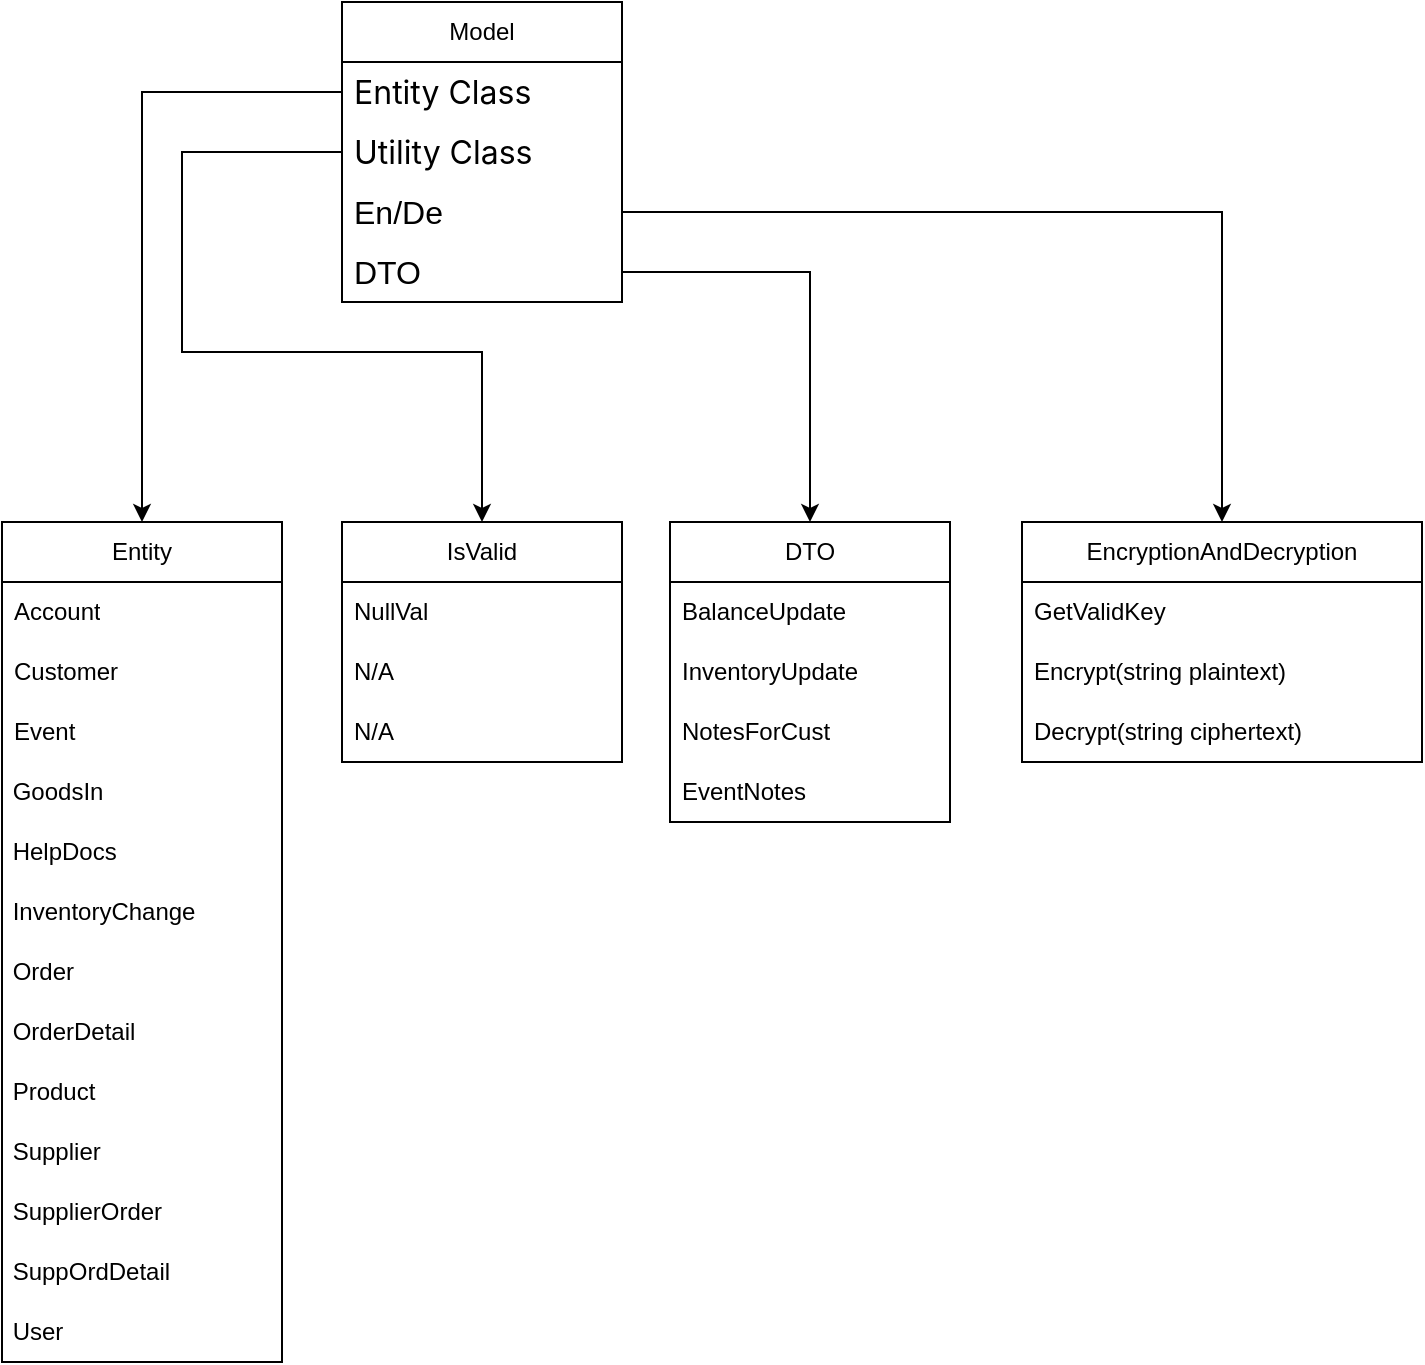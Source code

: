 <mxfile version="26.0.11" pages="7">
  <diagram name="Model" id="aBShzDATtO_0L21Axubo">
    <mxGraphModel dx="1300" dy="750" grid="1" gridSize="10" guides="1" tooltips="1" connect="1" arrows="1" fold="1" page="1" pageScale="1" pageWidth="827" pageHeight="1169" math="0" shadow="0">
      <root>
        <mxCell id="0" />
        <mxCell id="1" parent="0" />
        <mxCell id="swcTq0bBN5G8t8YWnUsq-1" value="Model" style="swimlane;fontStyle=0;childLayout=stackLayout;horizontal=1;startSize=30;horizontalStack=0;resizeParent=1;resizeParentMax=0;resizeLast=0;collapsible=1;marginBottom=0;whiteSpace=wrap;html=1;" parent="1" vertex="1">
          <mxGeometry x="180" width="140" height="150" as="geometry">
            <mxRectangle x="10" y="20" width="70" height="30" as="alternateBounds" />
          </mxGeometry>
        </mxCell>
        <mxCell id="swcTq0bBN5G8t8YWnUsq-2" value="&lt;span style=&quot;box-sizing: border-box; margin: 0px; border: 0px; padding: 0px; font-weight: var(--font-weight-bold); font-family: Inter, sans-serif; font-size: 16px; white-space-collapse: preserve; background-color: rgb(255, 255, 255);&quot;&gt;Entity Class&lt;/span&gt;" style="text;strokeColor=none;fillColor=none;align=left;verticalAlign=middle;spacingLeft=4;spacingRight=4;overflow=hidden;points=[[0,0.5],[1,0.5]];portConstraint=eastwest;rotatable=0;whiteSpace=wrap;html=1;" parent="swcTq0bBN5G8t8YWnUsq-1" vertex="1">
          <mxGeometry y="30" width="140" height="30" as="geometry" />
        </mxCell>
        <mxCell id="swcTq0bBN5G8t8YWnUsq-3" value="&lt;span style=&quot;box-sizing: border-box; margin: 0px; border: 0px; padding: 0px; font-weight: var(--font-weight-bold); font-family: Inter, sans-serif; font-size: 16px; white-space-collapse: preserve; background-color: rgb(255, 255, 255);&quot;&gt;Utility Class &lt;/span&gt;" style="text;strokeColor=none;fillColor=none;align=left;verticalAlign=middle;spacingLeft=4;spacingRight=4;overflow=hidden;points=[[0,0.5],[1,0.5]];portConstraint=eastwest;rotatable=0;whiteSpace=wrap;html=1;" parent="swcTq0bBN5G8t8YWnUsq-1" vertex="1">
          <mxGeometry y="60" width="140" height="30" as="geometry" />
        </mxCell>
        <mxCell id="SztFRgZTWqbE5-wy8DgT-5" value="&lt;font style=&quot;font-size: 16px;&quot;&gt;En/De&lt;/font&gt;" style="text;strokeColor=none;fillColor=none;align=left;verticalAlign=middle;spacingLeft=4;spacingRight=4;overflow=hidden;points=[[0,0.5],[1,0.5]];portConstraint=eastwest;rotatable=0;whiteSpace=wrap;html=1;" vertex="1" parent="swcTq0bBN5G8t8YWnUsq-1">
          <mxGeometry y="90" width="140" height="30" as="geometry" />
        </mxCell>
        <mxCell id="swcTq0bBN5G8t8YWnUsq-4" value="&lt;font style=&quot;font-size: 16px;&quot;&gt;DTO&lt;/font&gt;" style="text;strokeColor=none;fillColor=none;align=left;verticalAlign=middle;spacingLeft=4;spacingRight=4;overflow=hidden;points=[[0,0.5],[1,0.5]];portConstraint=eastwest;rotatable=0;whiteSpace=wrap;html=1;" parent="swcTq0bBN5G8t8YWnUsq-1" vertex="1">
          <mxGeometry y="120" width="140" height="30" as="geometry" />
        </mxCell>
        <mxCell id="swcTq0bBN5G8t8YWnUsq-5" value="Entity" style="swimlane;fontStyle=0;childLayout=stackLayout;horizontal=1;startSize=30;horizontalStack=0;resizeParent=1;resizeParentMax=0;resizeLast=0;collapsible=1;marginBottom=0;whiteSpace=wrap;html=1;" parent="1" vertex="1">
          <mxGeometry x="10" y="260" width="140" height="420" as="geometry" />
        </mxCell>
        <mxCell id="swcTq0bBN5G8t8YWnUsq-6" value="Account" style="text;strokeColor=none;fillColor=none;align=left;verticalAlign=middle;spacingLeft=4;spacingRight=4;overflow=hidden;points=[[0,0.5],[1,0.5]];portConstraint=eastwest;rotatable=0;whiteSpace=wrap;html=1;" parent="swcTq0bBN5G8t8YWnUsq-5" vertex="1">
          <mxGeometry y="30" width="140" height="30" as="geometry" />
        </mxCell>
        <mxCell id="swcTq0bBN5G8t8YWnUsq-7" value="Customer" style="text;strokeColor=none;fillColor=none;align=left;verticalAlign=middle;spacingLeft=4;spacingRight=4;overflow=hidden;points=[[0,0.5],[1,0.5]];portConstraint=eastwest;rotatable=0;whiteSpace=wrap;html=1;" parent="swcTq0bBN5G8t8YWnUsq-5" vertex="1">
          <mxGeometry y="60" width="140" height="30" as="geometry" />
        </mxCell>
        <mxCell id="swcTq0bBN5G8t8YWnUsq-8" value="Event" style="text;strokeColor=none;fillColor=none;align=left;verticalAlign=middle;spacingLeft=4;spacingRight=4;overflow=hidden;points=[[0,0.5],[1,0.5]];portConstraint=eastwest;rotatable=0;whiteSpace=wrap;html=1;" parent="swcTq0bBN5G8t8YWnUsq-5" vertex="1">
          <mxGeometry y="90" width="140" height="30" as="geometry" />
        </mxCell>
        <mxCell id="swcTq0bBN5G8t8YWnUsq-31" value="&amp;nbsp;GoodsIn" style="text;html=1;align=left;verticalAlign=middle;whiteSpace=wrap;rounded=0;" parent="swcTq0bBN5G8t8YWnUsq-5" vertex="1">
          <mxGeometry y="120" width="140" height="30" as="geometry" />
        </mxCell>
        <mxCell id="swcTq0bBN5G8t8YWnUsq-34" value="&amp;nbsp;HelpDocs" style="text;html=1;align=left;verticalAlign=middle;whiteSpace=wrap;rounded=0;" parent="swcTq0bBN5G8t8YWnUsq-5" vertex="1">
          <mxGeometry y="150" width="140" height="30" as="geometry" />
        </mxCell>
        <mxCell id="swcTq0bBN5G8t8YWnUsq-35" value="&amp;nbsp;InventoryChange" style="text;html=1;align=left;verticalAlign=middle;whiteSpace=wrap;rounded=0;" parent="swcTq0bBN5G8t8YWnUsq-5" vertex="1">
          <mxGeometry y="180" width="140" height="30" as="geometry" />
        </mxCell>
        <mxCell id="swcTq0bBN5G8t8YWnUsq-37" value="&amp;nbsp;Order" style="text;html=1;align=left;verticalAlign=middle;whiteSpace=wrap;rounded=0;" parent="swcTq0bBN5G8t8YWnUsq-5" vertex="1">
          <mxGeometry y="210" width="140" height="30" as="geometry" />
        </mxCell>
        <mxCell id="swcTq0bBN5G8t8YWnUsq-36" value="&amp;nbsp;OrderDetail" style="text;html=1;align=left;verticalAlign=middle;whiteSpace=wrap;rounded=0;" parent="swcTq0bBN5G8t8YWnUsq-5" vertex="1">
          <mxGeometry y="240" width="140" height="30" as="geometry" />
        </mxCell>
        <mxCell id="swcTq0bBN5G8t8YWnUsq-33" value="&amp;nbsp;Product" style="text;html=1;align=left;verticalAlign=middle;whiteSpace=wrap;rounded=0;" parent="swcTq0bBN5G8t8YWnUsq-5" vertex="1">
          <mxGeometry y="270" width="140" height="30" as="geometry" />
        </mxCell>
        <mxCell id="swcTq0bBN5G8t8YWnUsq-38" value="&amp;nbsp;Supplier" style="text;html=1;align=left;verticalAlign=middle;whiteSpace=wrap;rounded=0;" parent="swcTq0bBN5G8t8YWnUsq-5" vertex="1">
          <mxGeometry y="300" width="140" height="30" as="geometry" />
        </mxCell>
        <mxCell id="swcTq0bBN5G8t8YWnUsq-39" value="&amp;nbsp;SupplierOrder" style="text;html=1;align=left;verticalAlign=middle;whiteSpace=wrap;rounded=0;" parent="swcTq0bBN5G8t8YWnUsq-5" vertex="1">
          <mxGeometry y="330" width="140" height="30" as="geometry" />
        </mxCell>
        <mxCell id="swcTq0bBN5G8t8YWnUsq-41" value="&amp;nbsp;SuppOrdDetail" style="text;html=1;align=left;verticalAlign=middle;whiteSpace=wrap;rounded=0;" parent="swcTq0bBN5G8t8YWnUsq-5" vertex="1">
          <mxGeometry y="360" width="140" height="30" as="geometry" />
        </mxCell>
        <mxCell id="swcTq0bBN5G8t8YWnUsq-40" value="&amp;nbsp;User" style="text;html=1;align=left;verticalAlign=middle;whiteSpace=wrap;rounded=0;" parent="swcTq0bBN5G8t8YWnUsq-5" vertex="1">
          <mxGeometry y="390" width="140" height="30" as="geometry" />
        </mxCell>
        <mxCell id="swcTq0bBN5G8t8YWnUsq-9" value="IsValid" style="swimlane;fontStyle=0;childLayout=stackLayout;horizontal=1;startSize=30;horizontalStack=0;resizeParent=1;resizeParentMax=0;resizeLast=0;collapsible=1;marginBottom=0;whiteSpace=wrap;html=1;" parent="1" vertex="1">
          <mxGeometry x="180" y="260" width="140" height="120" as="geometry" />
        </mxCell>
        <mxCell id="swcTq0bBN5G8t8YWnUsq-10" value="NullVal" style="text;strokeColor=none;fillColor=none;align=left;verticalAlign=middle;spacingLeft=4;spacingRight=4;overflow=hidden;points=[[0,0.5],[1,0.5]];portConstraint=eastwest;rotatable=0;whiteSpace=wrap;html=1;" parent="swcTq0bBN5G8t8YWnUsq-9" vertex="1">
          <mxGeometry y="30" width="140" height="30" as="geometry" />
        </mxCell>
        <mxCell id="swcTq0bBN5G8t8YWnUsq-11" value="N/A" style="text;strokeColor=none;fillColor=none;align=left;verticalAlign=middle;spacingLeft=4;spacingRight=4;overflow=hidden;points=[[0,0.5],[1,0.5]];portConstraint=eastwest;rotatable=0;whiteSpace=wrap;html=1;" parent="swcTq0bBN5G8t8YWnUsq-9" vertex="1">
          <mxGeometry y="60" width="140" height="30" as="geometry" />
        </mxCell>
        <mxCell id="swcTq0bBN5G8t8YWnUsq-12" value="N/A" style="text;strokeColor=none;fillColor=none;align=left;verticalAlign=middle;spacingLeft=4;spacingRight=4;overflow=hidden;points=[[0,0.5],[1,0.5]];portConstraint=eastwest;rotatable=0;whiteSpace=wrap;html=1;" parent="swcTq0bBN5G8t8YWnUsq-9" vertex="1">
          <mxGeometry y="90" width="140" height="30" as="geometry" />
        </mxCell>
        <mxCell id="swcTq0bBN5G8t8YWnUsq-13" value="DTO" style="swimlane;fontStyle=0;childLayout=stackLayout;horizontal=1;startSize=30;horizontalStack=0;resizeParent=1;resizeParentMax=0;resizeLast=0;collapsible=1;marginBottom=0;whiteSpace=wrap;html=1;" parent="1" vertex="1">
          <mxGeometry x="344" y="260" width="140" height="150" as="geometry" />
        </mxCell>
        <mxCell id="swcTq0bBN5G8t8YWnUsq-14" value="BalanceUpdate" style="text;strokeColor=none;fillColor=none;align=left;verticalAlign=middle;spacingLeft=4;spacingRight=4;overflow=hidden;points=[[0,0.5],[1,0.5]];portConstraint=eastwest;rotatable=0;whiteSpace=wrap;html=1;" parent="swcTq0bBN5G8t8YWnUsq-13" vertex="1">
          <mxGeometry y="30" width="140" height="30" as="geometry" />
        </mxCell>
        <mxCell id="swcTq0bBN5G8t8YWnUsq-15" value="InventoryUpdate" style="text;strokeColor=none;fillColor=none;align=left;verticalAlign=middle;spacingLeft=4;spacingRight=4;overflow=hidden;points=[[0,0.5],[1,0.5]];portConstraint=eastwest;rotatable=0;whiteSpace=wrap;html=1;" parent="swcTq0bBN5G8t8YWnUsq-13" vertex="1">
          <mxGeometry y="60" width="140" height="30" as="geometry" />
        </mxCell>
        <mxCell id="swcTq0bBN5G8t8YWnUsq-42" value="NotesForCust" style="text;strokeColor=none;fillColor=none;align=left;verticalAlign=middle;spacingLeft=4;spacingRight=4;overflow=hidden;points=[[0,0.5],[1,0.5]];portConstraint=eastwest;rotatable=0;whiteSpace=wrap;html=1;" parent="swcTq0bBN5G8t8YWnUsq-13" vertex="1">
          <mxGeometry y="90" width="140" height="30" as="geometry" />
        </mxCell>
        <mxCell id="swcTq0bBN5G8t8YWnUsq-16" value="EventNotes" style="text;strokeColor=none;fillColor=none;align=left;verticalAlign=middle;spacingLeft=4;spacingRight=4;overflow=hidden;points=[[0,0.5],[1,0.5]];portConstraint=eastwest;rotatable=0;whiteSpace=wrap;html=1;" parent="swcTq0bBN5G8t8YWnUsq-13" vertex="1">
          <mxGeometry y="120" width="140" height="30" as="geometry" />
        </mxCell>
        <mxCell id="swcTq0bBN5G8t8YWnUsq-17" style="edgeStyle=orthogonalEdgeStyle;rounded=0;orthogonalLoop=1;jettySize=auto;html=1;exitX=0;exitY=0.5;exitDx=0;exitDy=0;" parent="1" source="swcTq0bBN5G8t8YWnUsq-2" target="swcTq0bBN5G8t8YWnUsq-5" edge="1">
          <mxGeometry relative="1" as="geometry" />
        </mxCell>
        <mxCell id="swcTq0bBN5G8t8YWnUsq-18" style="edgeStyle=orthogonalEdgeStyle;rounded=0;orthogonalLoop=1;jettySize=auto;html=1;exitX=0;exitY=0.5;exitDx=0;exitDy=0;entryX=0.5;entryY=0;entryDx=0;entryDy=0;" parent="1" source="swcTq0bBN5G8t8YWnUsq-3" target="swcTq0bBN5G8t8YWnUsq-9" edge="1">
          <mxGeometry relative="1" as="geometry">
            <Array as="points">
              <mxPoint x="100" y="75" />
              <mxPoint x="100" y="175" />
              <mxPoint x="250" y="175" />
            </Array>
          </mxGeometry>
        </mxCell>
        <mxCell id="swcTq0bBN5G8t8YWnUsq-19" style="edgeStyle=orthogonalEdgeStyle;rounded=0;orthogonalLoop=1;jettySize=auto;html=1;exitX=1;exitY=0.5;exitDx=0;exitDy=0;" parent="1" source="swcTq0bBN5G8t8YWnUsq-4" target="swcTq0bBN5G8t8YWnUsq-13" edge="1">
          <mxGeometry relative="1" as="geometry" />
        </mxCell>
        <mxCell id="SztFRgZTWqbE5-wy8DgT-1" value="EncryptionAndDecryption" style="swimlane;fontStyle=0;childLayout=stackLayout;horizontal=1;startSize=30;horizontalStack=0;resizeParent=1;resizeParentMax=0;resizeLast=0;collapsible=1;marginBottom=0;whiteSpace=wrap;html=1;" vertex="1" parent="1">
          <mxGeometry x="520" y="260" width="200" height="120" as="geometry" />
        </mxCell>
        <mxCell id="SztFRgZTWqbE5-wy8DgT-2" value="GetValidKey" style="text;strokeColor=none;fillColor=none;align=left;verticalAlign=middle;spacingLeft=4;spacingRight=4;overflow=hidden;points=[[0,0.5],[1,0.5]];portConstraint=eastwest;rotatable=0;whiteSpace=wrap;html=1;" vertex="1" parent="SztFRgZTWqbE5-wy8DgT-1">
          <mxGeometry y="30" width="200" height="30" as="geometry" />
        </mxCell>
        <mxCell id="SztFRgZTWqbE5-wy8DgT-3" value="Encrypt(string plaintext)" style="text;strokeColor=none;fillColor=none;align=left;verticalAlign=middle;spacingLeft=4;spacingRight=4;overflow=hidden;points=[[0,0.5],[1,0.5]];portConstraint=eastwest;rotatable=0;whiteSpace=wrap;html=1;" vertex="1" parent="SztFRgZTWqbE5-wy8DgT-1">
          <mxGeometry y="60" width="200" height="30" as="geometry" />
        </mxCell>
        <mxCell id="SztFRgZTWqbE5-wy8DgT-4" value="Decrypt(string&amp;nbsp;ciphertext)" style="text;strokeColor=none;fillColor=none;align=left;verticalAlign=middle;spacingLeft=4;spacingRight=4;overflow=hidden;points=[[0,0.5],[1,0.5]];portConstraint=eastwest;rotatable=0;whiteSpace=wrap;html=1;" vertex="1" parent="SztFRgZTWqbE5-wy8DgT-1">
          <mxGeometry y="90" width="200" height="30" as="geometry" />
        </mxCell>
        <mxCell id="SztFRgZTWqbE5-wy8DgT-6" style="edgeStyle=orthogonalEdgeStyle;rounded=0;orthogonalLoop=1;jettySize=auto;html=1;exitX=1;exitY=0.5;exitDx=0;exitDy=0;entryX=0.5;entryY=0;entryDx=0;entryDy=0;" edge="1" parent="1" source="SztFRgZTWqbE5-wy8DgT-5" target="SztFRgZTWqbE5-wy8DgT-1">
          <mxGeometry relative="1" as="geometry" />
        </mxCell>
      </root>
    </mxGraphModel>
  </diagram>
  <diagram id="aiFfPCo2Gb_57GteQoNb" name="DataAccess">
    <mxGraphModel dx="847" dy="635" grid="1" gridSize="10" guides="1" tooltips="1" connect="1" arrows="1" fold="1" page="1" pageScale="1" pageWidth="827" pageHeight="1169" math="0" shadow="0">
      <root>
        <mxCell id="0" />
        <mxCell id="1" parent="0" />
        <mxCell id="xdM2lULHczBko2gasiNH-1" value="&lt;span style=&quot;text-align: left;&quot;&gt;Repository&lt;/span&gt;" style="swimlane;fontStyle=0;childLayout=stackLayout;horizontal=1;startSize=30;horizontalStack=0;resizeParent=1;resizeParentMax=0;resizeLast=0;collapsible=1;marginBottom=0;whiteSpace=wrap;html=1;" vertex="1" parent="1">
          <mxGeometry y="240" width="170" height="450" as="geometry" />
        </mxCell>
        <mxCell id="xdM2lULHczBko2gasiNH-37" value="&amp;nbsp;Base" style="text;html=1;align=left;verticalAlign=middle;whiteSpace=wrap;rounded=0;" vertex="1" parent="xdM2lULHczBko2gasiNH-1">
          <mxGeometry y="30" width="170" height="30" as="geometry" />
        </mxCell>
        <mxCell id="xdM2lULHczBko2gasiNH-2" value="Account" style="text;strokeColor=none;fillColor=none;align=left;verticalAlign=middle;spacingLeft=4;spacingRight=4;overflow=hidden;points=[[0,0.5],[1,0.5]];portConstraint=eastwest;rotatable=0;whiteSpace=wrap;html=1;" vertex="1" parent="xdM2lULHczBko2gasiNH-1">
          <mxGeometry y="60" width="170" height="30" as="geometry" />
        </mxCell>
        <mxCell id="xdM2lULHczBko2gasiNH-3" value="Customer" style="text;strokeColor=none;fillColor=none;align=left;verticalAlign=middle;spacingLeft=4;spacingRight=4;overflow=hidden;points=[[0,0.5],[1,0.5]];portConstraint=eastwest;rotatable=0;whiteSpace=wrap;html=1;" vertex="1" parent="xdM2lULHczBko2gasiNH-1">
          <mxGeometry y="90" width="170" height="30" as="geometry" />
        </mxCell>
        <mxCell id="xdM2lULHczBko2gasiNH-4" value="Event" style="text;strokeColor=none;fillColor=none;align=left;verticalAlign=middle;spacingLeft=4;spacingRight=4;overflow=hidden;points=[[0,0.5],[1,0.5]];portConstraint=eastwest;rotatable=0;whiteSpace=wrap;html=1;" vertex="1" parent="xdM2lULHczBko2gasiNH-1">
          <mxGeometry y="120" width="170" height="30" as="geometry" />
        </mxCell>
        <mxCell id="xdM2lULHczBko2gasiNH-5" value="&amp;nbsp;GoodsIn" style="text;html=1;align=left;verticalAlign=middle;whiteSpace=wrap;rounded=0;" vertex="1" parent="xdM2lULHczBko2gasiNH-1">
          <mxGeometry y="150" width="170" height="30" as="geometry" />
        </mxCell>
        <mxCell id="xdM2lULHczBko2gasiNH-6" value="&amp;nbsp;HelpDocs" style="text;html=1;align=left;verticalAlign=middle;whiteSpace=wrap;rounded=0;" vertex="1" parent="xdM2lULHczBko2gasiNH-1">
          <mxGeometry y="180" width="170" height="30" as="geometry" />
        </mxCell>
        <mxCell id="xdM2lULHczBko2gasiNH-7" value="&amp;nbsp;InventoryChange" style="text;html=1;align=left;verticalAlign=middle;whiteSpace=wrap;rounded=0;" vertex="1" parent="xdM2lULHczBko2gasiNH-1">
          <mxGeometry y="210" width="170" height="30" as="geometry" />
        </mxCell>
        <mxCell id="xdM2lULHczBko2gasiNH-8" value="&amp;nbsp;Order" style="text;html=1;align=left;verticalAlign=middle;whiteSpace=wrap;rounded=0;" vertex="1" parent="xdM2lULHczBko2gasiNH-1">
          <mxGeometry y="240" width="170" height="30" as="geometry" />
        </mxCell>
        <mxCell id="xdM2lULHczBko2gasiNH-9" value="&amp;nbsp;OrderDetail" style="text;html=1;align=left;verticalAlign=middle;whiteSpace=wrap;rounded=0;" vertex="1" parent="xdM2lULHczBko2gasiNH-1">
          <mxGeometry y="270" width="170" height="30" as="geometry" />
        </mxCell>
        <mxCell id="xdM2lULHczBko2gasiNH-10" value="&amp;nbsp;Product" style="text;html=1;align=left;verticalAlign=middle;whiteSpace=wrap;rounded=0;" vertex="1" parent="xdM2lULHczBko2gasiNH-1">
          <mxGeometry y="300" width="170" height="30" as="geometry" />
        </mxCell>
        <mxCell id="xdM2lULHczBko2gasiNH-11" value="&amp;nbsp;Supplier" style="text;html=1;align=left;verticalAlign=middle;whiteSpace=wrap;rounded=0;" vertex="1" parent="xdM2lULHczBko2gasiNH-1">
          <mxGeometry y="330" width="170" height="30" as="geometry" />
        </mxCell>
        <mxCell id="xdM2lULHczBko2gasiNH-14" value="&amp;nbsp;User" style="text;html=1;align=left;verticalAlign=middle;whiteSpace=wrap;rounded=0;" vertex="1" parent="xdM2lULHczBko2gasiNH-1">
          <mxGeometry y="360" width="170" height="30" as="geometry" />
        </mxCell>
        <mxCell id="xdM2lULHczBko2gasiNH-51" value=" ValidationRepository" style="text;whiteSpace=wrap;" vertex="1" parent="xdM2lULHczBko2gasiNH-1">
          <mxGeometry y="390" width="170" height="30" as="geometry" />
        </mxCell>
        <mxCell id="xdM2lULHczBko2gasiNH-52" value="NumberGenerationRepository" style="text;whiteSpace=wrap;" vertex="1" parent="xdM2lULHczBko2gasiNH-1">
          <mxGeometry y="420" width="170" height="30" as="geometry" />
        </mxCell>
        <mxCell id="xdM2lULHczBko2gasiNH-15" value="DataAccess" style="swimlane;fontStyle=0;childLayout=stackLayout;horizontal=1;startSize=30;horizontalStack=0;resizeParent=1;resizeParentMax=0;resizeLast=0;collapsible=1;marginBottom=0;whiteSpace=wrap;html=1;" vertex="1" parent="1">
          <mxGeometry x="365" y="10" width="140" height="120" as="geometry" />
        </mxCell>
        <mxCell id="xdM2lULHczBko2gasiNH-16" value="Repository" style="text;strokeColor=none;fillColor=none;align=left;verticalAlign=middle;spacingLeft=4;spacingRight=4;overflow=hidden;points=[[0,0.5],[1,0.5]];portConstraint=eastwest;rotatable=0;whiteSpace=wrap;html=1;" vertex="1" parent="xdM2lULHczBko2gasiNH-15">
          <mxGeometry y="30" width="140" height="30" as="geometry" />
        </mxCell>
        <mxCell id="xdM2lULHczBko2gasiNH-17" value="Interface" style="text;strokeColor=none;fillColor=none;align=left;verticalAlign=middle;spacingLeft=4;spacingRight=4;overflow=hidden;points=[[0,0.5],[1,0.5]];portConstraint=eastwest;rotatable=0;whiteSpace=wrap;html=1;" vertex="1" parent="xdM2lULHczBko2gasiNH-15">
          <mxGeometry y="60" width="140" height="30" as="geometry" />
        </mxCell>
        <mxCell id="xdM2lULHczBko2gasiNH-18" value="DatabaseConnection" style="text;strokeColor=none;fillColor=none;align=left;verticalAlign=middle;spacingLeft=4;spacingRight=4;overflow=hidden;points=[[0,0.5],[1,0.5]];portConstraint=eastwest;rotatable=0;whiteSpace=wrap;html=1;" vertex="1" parent="xdM2lULHczBko2gasiNH-15">
          <mxGeometry y="90" width="140" height="30" as="geometry" />
        </mxCell>
        <mxCell id="xdM2lULHczBko2gasiNH-33" value="DbConnection" style="swimlane;fontStyle=0;childLayout=stackLayout;horizontal=1;startSize=30;horizontalStack=0;resizeParent=1;resizeParentMax=0;resizeLast=0;collapsible=1;marginBottom=0;whiteSpace=wrap;html=1;" vertex="1" parent="1">
          <mxGeometry x="680" y="240" width="140" height="120" as="geometry" />
        </mxCell>
        <mxCell id="xdM2lULHczBko2gasiNH-34" value="Item 1" style="text;strokeColor=none;fillColor=none;align=left;verticalAlign=middle;spacingLeft=4;spacingRight=4;overflow=hidden;points=[[0,0.5],[1,0.5]];portConstraint=eastwest;rotatable=0;whiteSpace=wrap;html=1;" vertex="1" parent="xdM2lULHczBko2gasiNH-33">
          <mxGeometry y="30" width="140" height="30" as="geometry" />
        </mxCell>
        <mxCell id="xdM2lULHczBko2gasiNH-35" value="Item 2" style="text;strokeColor=none;fillColor=none;align=left;verticalAlign=middle;spacingLeft=4;spacingRight=4;overflow=hidden;points=[[0,0.5],[1,0.5]];portConstraint=eastwest;rotatable=0;whiteSpace=wrap;html=1;" vertex="1" parent="xdM2lULHczBko2gasiNH-33">
          <mxGeometry y="60" width="140" height="30" as="geometry" />
        </mxCell>
        <mxCell id="xdM2lULHczBko2gasiNH-36" value="Item 3" style="text;strokeColor=none;fillColor=none;align=left;verticalAlign=middle;spacingLeft=4;spacingRight=4;overflow=hidden;points=[[0,0.5],[1,0.5]];portConstraint=eastwest;rotatable=0;whiteSpace=wrap;html=1;" vertex="1" parent="xdM2lULHczBko2gasiNH-33">
          <mxGeometry y="90" width="140" height="30" as="geometry" />
        </mxCell>
        <mxCell id="xdM2lULHczBko2gasiNH-38" value="&lt;span style=&quot;text-align: left;&quot;&gt;Interface&lt;/span&gt;" style="swimlane;fontStyle=0;childLayout=stackLayout;horizontal=1;startSize=30;horizontalStack=0;resizeParent=1;resizeParentMax=0;resizeLast=0;collapsible=1;marginBottom=0;whiteSpace=wrap;html=1;" vertex="1" parent="1">
          <mxGeometry x="490" y="240" width="170" height="420" as="geometry" />
        </mxCell>
        <mxCell id="xdM2lULHczBko2gasiNH-40" value="Account" style="text;strokeColor=none;fillColor=none;align=left;verticalAlign=middle;spacingLeft=4;spacingRight=4;overflow=hidden;points=[[0,0.5],[1,0.5]];portConstraint=eastwest;rotatable=0;whiteSpace=wrap;html=1;" vertex="1" parent="xdM2lULHczBko2gasiNH-38">
          <mxGeometry y="30" width="170" height="30" as="geometry" />
        </mxCell>
        <mxCell id="xdM2lULHczBko2gasiNH-41" value="Customer" style="text;strokeColor=none;fillColor=none;align=left;verticalAlign=middle;spacingLeft=4;spacingRight=4;overflow=hidden;points=[[0,0.5],[1,0.5]];portConstraint=eastwest;rotatable=0;whiteSpace=wrap;html=1;" vertex="1" parent="xdM2lULHczBko2gasiNH-38">
          <mxGeometry y="60" width="170" height="30" as="geometry" />
        </mxCell>
        <mxCell id="xdM2lULHczBko2gasiNH-42" value="Event" style="text;strokeColor=none;fillColor=none;align=left;verticalAlign=middle;spacingLeft=4;spacingRight=4;overflow=hidden;points=[[0,0.5],[1,0.5]];portConstraint=eastwest;rotatable=0;whiteSpace=wrap;html=1;" vertex="1" parent="xdM2lULHczBko2gasiNH-38">
          <mxGeometry y="90" width="170" height="30" as="geometry" />
        </mxCell>
        <mxCell id="xdM2lULHczBko2gasiNH-43" value="&amp;nbsp;GoodsIn" style="text;html=1;align=left;verticalAlign=middle;whiteSpace=wrap;rounded=0;" vertex="1" parent="xdM2lULHczBko2gasiNH-38">
          <mxGeometry y="120" width="170" height="30" as="geometry" />
        </mxCell>
        <mxCell id="xdM2lULHczBko2gasiNH-44" value="&amp;nbsp;HelpDocs" style="text;html=1;align=left;verticalAlign=middle;whiteSpace=wrap;rounded=0;" vertex="1" parent="xdM2lULHczBko2gasiNH-38">
          <mxGeometry y="150" width="170" height="30" as="geometry" />
        </mxCell>
        <mxCell id="xdM2lULHczBko2gasiNH-45" value="&amp;nbsp;InventoryChange" style="text;html=1;align=left;verticalAlign=middle;whiteSpace=wrap;rounded=0;" vertex="1" parent="xdM2lULHczBko2gasiNH-38">
          <mxGeometry y="180" width="170" height="30" as="geometry" />
        </mxCell>
        <mxCell id="xdM2lULHczBko2gasiNH-46" value="&amp;nbsp;Order" style="text;html=1;align=left;verticalAlign=middle;whiteSpace=wrap;rounded=0;" vertex="1" parent="xdM2lULHczBko2gasiNH-38">
          <mxGeometry y="210" width="170" height="30" as="geometry" />
        </mxCell>
        <mxCell id="xdM2lULHczBko2gasiNH-47" value="&amp;nbsp;OrderDetail" style="text;html=1;align=left;verticalAlign=middle;whiteSpace=wrap;rounded=0;" vertex="1" parent="xdM2lULHczBko2gasiNH-38">
          <mxGeometry y="240" width="170" height="30" as="geometry" />
        </mxCell>
        <mxCell id="xdM2lULHczBko2gasiNH-48" value="&amp;nbsp;Product" style="text;html=1;align=left;verticalAlign=middle;whiteSpace=wrap;rounded=0;" vertex="1" parent="xdM2lULHczBko2gasiNH-38">
          <mxGeometry y="270" width="170" height="30" as="geometry" />
        </mxCell>
        <mxCell id="xdM2lULHczBko2gasiNH-49" value="&amp;nbsp;Supplier" style="text;html=1;align=left;verticalAlign=middle;whiteSpace=wrap;rounded=0;" vertex="1" parent="xdM2lULHczBko2gasiNH-38">
          <mxGeometry y="300" width="170" height="30" as="geometry" />
        </mxCell>
        <mxCell id="xdM2lULHczBko2gasiNH-50" value="&amp;nbsp;User" style="text;html=1;align=left;verticalAlign=middle;whiteSpace=wrap;rounded=0;" vertex="1" parent="xdM2lULHczBko2gasiNH-38">
          <mxGeometry y="330" width="170" height="30" as="geometry" />
        </mxCell>
        <mxCell id="xdM2lULHczBko2gasiNH-53" value=" ValidationRepository" style="text;whiteSpace=wrap;" vertex="1" parent="xdM2lULHczBko2gasiNH-38">
          <mxGeometry y="360" width="170" height="30" as="geometry" />
        </mxCell>
        <mxCell id="xdM2lULHczBko2gasiNH-54" value="NumberGenerationRepository" style="text;whiteSpace=wrap;" vertex="1" parent="xdM2lULHczBko2gasiNH-38">
          <mxGeometry y="390" width="170" height="30" as="geometry" />
        </mxCell>
        <mxCell id="xdM2lULHczBko2gasiNH-57" style="edgeStyle=orthogonalEdgeStyle;rounded=0;orthogonalLoop=1;jettySize=auto;html=1;exitX=1;exitY=0.5;exitDx=0;exitDy=0;" edge="1" parent="1" source="xdM2lULHczBko2gasiNH-18" target="xdM2lULHczBko2gasiNH-33">
          <mxGeometry relative="1" as="geometry" />
        </mxCell>
        <mxCell id="Jyy4qIo0elXnEZxZfUjG-2" style="edgeStyle=orthogonalEdgeStyle;rounded=0;orthogonalLoop=1;jettySize=auto;html=1;exitX=0;exitY=0.5;exitDx=0;exitDy=0;" edge="1" parent="1" source="xdM2lULHczBko2gasiNH-16" target="xdM2lULHczBko2gasiNH-1">
          <mxGeometry relative="1" as="geometry" />
        </mxCell>
        <mxCell id="Jyy4qIo0elXnEZxZfUjG-4" style="edgeStyle=orthogonalEdgeStyle;rounded=0;orthogonalLoop=1;jettySize=auto;html=1;exitX=0;exitY=0.5;exitDx=0;exitDy=0;entryX=0.5;entryY=0;entryDx=0;entryDy=0;" edge="1" parent="1" source="xdM2lULHczBko2gasiNH-17" target="xdM2lULHczBko2gasiNH-38">
          <mxGeometry relative="1" as="geometry" />
        </mxCell>
        <mxCell id="Jyy4qIo0elXnEZxZfUjG-5" value="Account" style="swimlane;whiteSpace=wrap;html=1;" vertex="1" collapsed="1" parent="1">
          <mxGeometry x="200" y="200" width="140" height="30" as="geometry">
            <mxRectangle x="200" y="200" width="220" height="170" as="alternateBounds" />
          </mxGeometry>
        </mxCell>
        <mxCell id="Jyy4qIo0elXnEZxZfUjG-7" value="GetAllAccountsAsync&lt;div&gt;GetAccountByIDAsync&lt;/div&gt;&lt;div&gt;AddAccountAsync&lt;/div&gt;&lt;div&gt;UpdateAccountAsync&lt;/div&gt;&lt;div&gt;DeleteAccountAsync&lt;/div&gt;&lt;div&gt;GetBalanceAsync&lt;/div&gt;&lt;div&gt;UpdateAccountBalanceAsync&lt;/div&gt;&lt;div&gt;UpdateAccountPasswordAsync&lt;/div&gt;&lt;div&gt;GenerateNewAccountNumberAsync&lt;/div&gt;" style="text;html=1;align=left;verticalAlign=middle;resizable=0;points=[];autosize=1;strokeColor=none;fillColor=none;gradientColor=none;" vertex="1" parent="Jyy4qIo0elXnEZxZfUjG-5">
          <mxGeometry y="30" width="220" height="140" as="geometry" />
        </mxCell>
        <mxCell id="Jyy4qIo0elXnEZxZfUjG-6" value="Vertical Container" style="swimlane;whiteSpace=wrap;html=1;" vertex="1" collapsed="1" parent="1">
          <mxGeometry x="200" y="270" width="140" height="30" as="geometry">
            <mxRectangle x="200" y="270" width="200" height="200" as="alternateBounds" />
          </mxGeometry>
        </mxCell>
      </root>
    </mxGraphModel>
  </diagram>
  <diagram id="AdFecW99sJpmrAhvZyQT" name="Business">
    <mxGraphModel dx="847" dy="635" grid="1" gridSize="10" guides="1" tooltips="1" connect="1" arrows="1" fold="1" page="1" pageScale="1" pageWidth="827" pageHeight="1169" math="0" shadow="0">
      <root>
        <mxCell id="0" />
        <mxCell id="1" parent="0" />
      </root>
    </mxGraphModel>
  </diagram>
  <diagram id="cYCsrKmTD59QSH4vOtyU" name="API">
    <mxGraphModel dx="847" dy="635" grid="1" gridSize="10" guides="1" tooltips="1" connect="1" arrows="1" fold="1" page="1" pageScale="1" pageWidth="827" pageHeight="1169" math="0" shadow="0">
      <root>
        <mxCell id="0" />
        <mxCell id="1" parent="0" />
      </root>
    </mxGraphModel>
  </diagram>
  <diagram id="mHoOniM6hDjLDA4S9wct" name="UI">
    <mxGraphModel dx="847" dy="635" grid="1" gridSize="10" guides="1" tooltips="1" connect="1" arrows="1" fold="1" page="1" pageScale="1" pageWidth="827" pageHeight="1169" math="0" shadow="0">
      <root>
        <mxCell id="0" />
        <mxCell id="1" parent="0" />
      </root>
    </mxGraphModel>
  </diagram>
  <diagram id="Wtwtt8iEMNdJAcjQvf4h" name="ShareFile">
    <mxGraphModel dx="996" dy="747" grid="1" gridSize="10" guides="1" tooltips="1" connect="1" arrows="1" fold="1" page="1" pageScale="1" pageWidth="827" pageHeight="1169" math="0" shadow="0">
      <root>
        <mxCell id="0" />
        <mxCell id="1" parent="0" />
        <mxCell id="V2i5g9T7WKqpp7zr7P-A-1" value="ShareFile" style="swimlane;fontStyle=0;childLayout=stackLayout;horizontal=1;startSize=30;horizontalStack=0;resizeParent=1;resizeParentMax=0;resizeLast=0;collapsible=1;marginBottom=0;whiteSpace=wrap;html=1;" vertex="1" parent="1">
          <mxGeometry x="330" width="210" height="390" as="geometry" />
        </mxCell>
        <mxCell id="V2i5g9T7WKqpp7zr7P-A-2" value="&lt;span style=&quot;text-align: center;&quot;&gt;Forms Management&lt;/span&gt;" style="text;strokeColor=none;fillColor=none;align=left;verticalAlign=middle;spacingLeft=4;spacingRight=4;overflow=hidden;points=[[0,0.5],[1,0.5]];portConstraint=eastwest;rotatable=0;whiteSpace=wrap;html=1;" vertex="1" parent="V2i5g9T7WKqpp7zr7P-A-1">
          <mxGeometry y="30" width="210" height="30" as="geometry" />
        </mxCell>
        <mxCell id="V2i5g9T7WKqpp7zr7P-A-3" value="TextBox Management" style="text;strokeColor=none;fillColor=none;align=left;verticalAlign=middle;spacingLeft=4;spacingRight=4;overflow=hidden;points=[[0,0.5],[1,0.5]];portConstraint=eastwest;rotatable=0;whiteSpace=wrap;html=1;" vertex="1" parent="V2i5g9T7WKqpp7zr7P-A-1">
          <mxGeometry y="60" width="210" height="30" as="geometry" />
        </mxCell>
        <mxCell id="TzvX0-a--vITG9FtiX5o-1" value="&lt;font face=&quot;Inter, sans-serif&quot;&gt;&lt;span style=&quot;white-space-collapse: preserve;&quot;&gt;Other Controls Management&lt;/span&gt;&lt;/font&gt;" style="text;strokeColor=none;fillColor=none;align=left;verticalAlign=middle;spacingLeft=4;spacingRight=4;overflow=hidden;points=[[0,0.5],[1,0.5]];portConstraint=eastwest;rotatable=0;whiteSpace=wrap;html=1;" vertex="1" parent="V2i5g9T7WKqpp7zr7P-A-1">
          <mxGeometry y="90" width="210" height="30" as="geometry" />
        </mxCell>
        <mxCell id="TzvX0-a--vITG9FtiX5o-3" value="&lt;font face=&quot;Inter, sans-serif&quot;&gt;&lt;span style=&quot;white-space-collapse: preserve;&quot;&gt;DataGridView Management&lt;/span&gt;&lt;/font&gt;" style="text;strokeColor=none;fillColor=none;align=left;verticalAlign=middle;spacingLeft=4;spacingRight=4;overflow=hidden;points=[[0,0.5],[1,0.5]];portConstraint=eastwest;rotatable=0;whiteSpace=wrap;html=1;" vertex="1" parent="V2i5g9T7WKqpp7zr7P-A-1">
          <mxGeometry y="120" width="210" height="30" as="geometry" />
        </mxCell>
        <mxCell id="TzvX0-a--vITG9FtiX5o-4" value="&lt;font face=&quot;Inter, sans-serif&quot;&gt;&lt;span style=&quot;white-space-collapse: preserve;&quot;&gt;Data Management&lt;/span&gt;&lt;/font&gt;" style="text;strokeColor=none;fillColor=none;align=left;verticalAlign=middle;spacingLeft=4;spacingRight=4;overflow=hidden;points=[[0,0.5],[1,0.5]];portConstraint=eastwest;rotatable=0;whiteSpace=wrap;html=1;" vertex="1" parent="V2i5g9T7WKqpp7zr7P-A-1">
          <mxGeometry y="150" width="210" height="30" as="geometry" />
        </mxCell>
        <mxCell id="TzvX0-a--vITG9FtiX5o-7" value="&lt;font face=&quot;Inter, sans-serif&quot;&gt;&lt;span style=&quot;white-space-collapse: preserve;&quot;&gt;Confirmation and Validation&lt;/span&gt;&lt;/font&gt;" style="text;strokeColor=none;fillColor=none;align=left;verticalAlign=middle;spacingLeft=4;spacingRight=4;overflow=hidden;points=[[0,0.5],[1,0.5]];portConstraint=eastwest;rotatable=0;whiteSpace=wrap;html=1;" vertex="1" parent="V2i5g9T7WKqpp7zr7P-A-1">
          <mxGeometry y="180" width="210" height="30" as="geometry" />
        </mxCell>
        <mxCell id="TzvX0-a--vITG9FtiX5o-8" value="&lt;font face=&quot;Inter, sans-serif&quot;&gt;&lt;span style=&quot;white-space-collapse: preserve;&quot;&gt;Async Operations&lt;/span&gt;&lt;/font&gt;" style="text;strokeColor=none;fillColor=none;align=left;verticalAlign=middle;spacingLeft=4;spacingRight=4;overflow=hidden;points=[[0,0.5],[1,0.5]];portConstraint=eastwest;rotatable=0;whiteSpace=wrap;html=1;" vertex="1" parent="V2i5g9T7WKqpp7zr7P-A-1">
          <mxGeometry y="210" width="210" height="30" as="geometry" />
        </mxCell>
        <mxCell id="TzvX0-a--vITG9FtiX5o-9" value="&lt;font face=&quot;Inter, sans-serif&quot;&gt;&lt;span style=&quot;white-space-collapse: preserve;&quot;&gt;Image Handling&lt;/span&gt;&lt;/font&gt;" style="text;strokeColor=none;fillColor=none;align=left;verticalAlign=middle;spacingLeft=4;spacingRight=4;overflow=hidden;points=[[0,0.5],[1,0.5]];portConstraint=eastwest;rotatable=0;whiteSpace=wrap;html=1;" vertex="1" parent="V2i5g9T7WKqpp7zr7P-A-1">
          <mxGeometry y="240" width="210" height="30" as="geometry" />
        </mxCell>
        <mxCell id="TzvX0-a--vITG9FtiX5o-6" value="&lt;font face=&quot;Inter, sans-serif&quot;&gt;&lt;span style=&quot;white-space-collapse: preserve; background-color: rgb(255, 255, 255);&quot;&gt;Message to user&lt;/span&gt;&lt;/font&gt;" style="text;strokeColor=none;fillColor=none;align=left;verticalAlign=middle;spacingLeft=4;spacingRight=4;overflow=hidden;points=[[0,0.5],[1,0.5]];portConstraint=eastwest;rotatable=0;whiteSpace=wrap;html=1;" vertex="1" parent="V2i5g9T7WKqpp7zr7P-A-1">
          <mxGeometry y="270" width="210" height="30" as="geometry" />
        </mxCell>
        <mxCell id="TzvX0-a--vITG9FtiX5o-5" value="&lt;font face=&quot;Inter, sans-serif&quot;&gt;&lt;span style=&quot;white-space-collapse: preserve;&quot;&gt;File Management&lt;/span&gt;&lt;/font&gt;" style="text;strokeColor=none;fillColor=none;align=left;verticalAlign=middle;spacingLeft=4;spacingRight=4;overflow=hidden;points=[[0,0.5],[1,0.5]];portConstraint=eastwest;rotatable=0;whiteSpace=wrap;html=1;" vertex="1" parent="V2i5g9T7WKqpp7zr7P-A-1">
          <mxGeometry y="300" width="210" height="30" as="geometry" />
        </mxCell>
        <mxCell id="TzvX0-a--vITG9FtiX5o-2" value="&lt;font face=&quot;Inter, sans-serif&quot;&gt;&lt;span style=&quot;white-space-collapse: preserve;&quot;&gt;Browser Access&lt;/span&gt;&lt;/font&gt;" style="text;strokeColor=none;fillColor=none;align=left;verticalAlign=middle;spacingLeft=4;spacingRight=4;overflow=hidden;points=[[0,0.5],[1,0.5]];portConstraint=eastwest;rotatable=0;whiteSpace=wrap;html=1;" vertex="1" parent="V2i5g9T7WKqpp7zr7P-A-1">
          <mxGeometry y="330" width="210" height="30" as="geometry" />
        </mxCell>
        <mxCell id="V2i5g9T7WKqpp7zr7P-A-4" value="&lt;font face=&quot;Inter, sans-serif&quot;&gt;&lt;span style=&quot;white-space-collapse: preserve; background-color: rgb(255, 255, 255);&quot;&gt;N/A&lt;/span&gt;&lt;/font&gt;" style="text;strokeColor=none;fillColor=none;align=left;verticalAlign=middle;spacingLeft=4;spacingRight=4;overflow=hidden;points=[[0,0.5],[1,0.5]];portConstraint=eastwest;rotatable=0;whiteSpace=wrap;html=1;" vertex="1" parent="V2i5g9T7WKqpp7zr7P-A-1">
          <mxGeometry y="360" width="210" height="30" as="geometry" />
        </mxCell>
        <mxCell id="TzvX0-a--vITG9FtiX5o-10" value="Forms Management" style="swimlane;fontStyle=0;childLayout=stackLayout;horizontal=1;startSize=30;horizontalStack=0;resizeParent=1;resizeParentMax=0;resizeLast=0;collapsible=1;marginBottom=0;whiteSpace=wrap;html=1;" vertex="1" parent="1">
          <mxGeometry x="60" width="140" height="60" as="geometry" />
        </mxCell>
        <mxCell id="TzvX0-a--vITG9FtiX5o-11" value="SetForm" style="text;strokeColor=none;fillColor=none;align=left;verticalAlign=middle;spacingLeft=4;spacingRight=4;overflow=hidden;points=[[0,0.5],[1,0.5]];portConstraint=eastwest;rotatable=0;whiteSpace=wrap;html=1;" vertex="1" parent="TzvX0-a--vITG9FtiX5o-10">
          <mxGeometry y="30" width="140" height="30" as="geometry" />
        </mxCell>
        <mxCell id="TzvX0-a--vITG9FtiX5o-23" value="&lt;span style=&quot;text-align: left;&quot;&gt;TextBox Management&lt;/span&gt;" style="swimlane;fontStyle=0;childLayout=stackLayout;horizontal=1;startSize=30;horizontalStack=0;resizeParent=1;resizeParentMax=0;resizeLast=0;collapsible=1;marginBottom=0;whiteSpace=wrap;html=1;" vertex="1" parent="1">
          <mxGeometry x="667" width="160" height="210" as="geometry" />
        </mxCell>
        <mxCell id="TzvX0-a--vITG9FtiX5o-24" value="SetTextBoxReadOnly" style="text;strokeColor=none;fillColor=none;align=left;verticalAlign=middle;spacingLeft=4;spacingRight=4;overflow=hidden;points=[[0,0.5],[1,0.5]];portConstraint=eastwest;rotatable=0;whiteSpace=wrap;html=1;" vertex="1" parent="TzvX0-a--vITG9FtiX5o-23">
          <mxGeometry y="30" width="160" height="30" as="geometry" />
        </mxCell>
        <mxCell id="TzvX0-a--vITG9FtiX5o-25" value="ClearTextBoxes" style="text;strokeColor=none;fillColor=none;align=left;verticalAlign=middle;spacingLeft=4;spacingRight=4;overflow=hidden;points=[[0,0.5],[1,0.5]];portConstraint=eastwest;rotatable=0;whiteSpace=wrap;html=1;" vertex="1" parent="TzvX0-a--vITG9FtiX5o-23">
          <mxGeometry y="60" width="160" height="30" as="geometry" />
        </mxCell>
        <mxCell id="TzvX0-a--vITG9FtiX5o-26" value="&lt;font face=&quot;Inter, sans-serif&quot;&gt;&lt;span style=&quot;white-space-collapse: preserve;&quot;&gt;TextBox_KeyDown&lt;/span&gt;&lt;/font&gt;" style="text;strokeColor=none;fillColor=none;align=left;verticalAlign=middle;spacingLeft=4;spacingRight=4;overflow=hidden;points=[[0,0.5],[1,0.5]];portConstraint=eastwest;rotatable=0;whiteSpace=wrap;html=1;" vertex="1" parent="TzvX0-a--vITG9FtiX5o-23">
          <mxGeometry y="90" width="160" height="30" as="geometry" />
        </mxCell>
        <mxCell id="TzvX0-a--vITG9FtiX5o-27" value="&lt;font face=&quot;Inter, sans-serif&quot;&gt;&lt;span style=&quot;white-space-collapse: preserve;&quot;&gt;TextBox_Enter&lt;/span&gt;&lt;/font&gt;" style="text;strokeColor=none;fillColor=none;align=left;verticalAlign=middle;spacingLeft=4;spacingRight=4;overflow=hidden;points=[[0,0.5],[1,0.5]];portConstraint=eastwest;rotatable=0;whiteSpace=wrap;html=1;" vertex="1" parent="TzvX0-a--vITG9FtiX5o-23">
          <mxGeometry y="120" width="160" height="30" as="geometry" />
        </mxCell>
        <mxCell id="TzvX0-a--vITG9FtiX5o-28" value="&lt;font face=&quot;Inter, sans-serif&quot;&gt;&lt;span style=&quot;white-space-collapse: preserve;&quot;&gt;TextBox_Leave&lt;/span&gt;&lt;/font&gt;" style="text;strokeColor=none;fillColor=none;align=left;verticalAlign=middle;spacingLeft=4;spacingRight=4;overflow=hidden;points=[[0,0.5],[1,0.5]];portConstraint=eastwest;rotatable=0;whiteSpace=wrap;html=1;" vertex="1" parent="TzvX0-a--vITG9FtiX5o-23">
          <mxGeometry y="150" width="160" height="30" as="geometry" />
        </mxCell>
        <mxCell id="TzvX0-a--vITG9FtiX5o-29" value="&lt;font face=&quot;Inter, sans-serif&quot;&gt;&lt;span style=&quot;white-space-collapse: preserve;&quot;&gt;BindTextBoxEvent&lt;/span&gt;&lt;/font&gt;" style="text;strokeColor=none;fillColor=none;align=left;verticalAlign=middle;spacingLeft=4;spacingRight=4;overflow=hidden;points=[[0,0.5],[1,0.5]];portConstraint=eastwest;rotatable=0;whiteSpace=wrap;html=1;" vertex="1" parent="TzvX0-a--vITG9FtiX5o-23">
          <mxGeometry y="180" width="160" height="30" as="geometry" />
        </mxCell>
        <mxCell id="TzvX0-a--vITG9FtiX5o-36" value="&lt;div style=&quot;text-align: left;&quot;&gt;&lt;span style=&quot;background-color: transparent;&quot;&gt;Other Controls Management&lt;/span&gt;&lt;/div&gt;" style="swimlane;fontStyle=0;childLayout=stackLayout;horizontal=1;startSize=30;horizontalStack=0;resizeParent=1;resizeParentMax=0;resizeLast=0;collapsible=1;marginBottom=0;whiteSpace=wrap;html=1;" vertex="1" parent="1">
          <mxGeometry x="10" y="90" width="190" height="90" as="geometry" />
        </mxCell>
        <mxCell id="TzvX0-a--vITG9FtiX5o-37" value="HandleTrackBarScroll" style="text;strokeColor=none;fillColor=none;align=left;verticalAlign=middle;spacingLeft=4;spacingRight=4;overflow=hidden;points=[[0,0.5],[1,0.5]];portConstraint=eastwest;rotatable=0;whiteSpace=wrap;html=1;" vertex="1" parent="TzvX0-a--vITG9FtiX5o-36">
          <mxGeometry y="30" width="190" height="30" as="geometry" />
        </mxCell>
        <mxCell id="TzvX0-a--vITG9FtiX5o-38" value="ResetControlPosition" style="text;strokeColor=none;fillColor=none;align=left;verticalAlign=middle;spacingLeft=4;spacingRight=4;overflow=hidden;points=[[0,0.5],[1,0.5]];portConstraint=eastwest;rotatable=0;whiteSpace=wrap;html=1;" vertex="1" parent="TzvX0-a--vITG9FtiX5o-36">
          <mxGeometry y="60" width="190" height="30" as="geometry" />
        </mxCell>
        <mxCell id="TzvX0-a--vITG9FtiX5o-43" value="&lt;span style=&quot;font-family: Inter, sans-serif; text-align: left; white-space-collapse: preserve;&quot;&gt;DataGridView Management&lt;/span&gt;" style="swimlane;fontStyle=0;childLayout=stackLayout;horizontal=1;startSize=30;horizontalStack=0;resizeParent=1;resizeParentMax=0;resizeLast=0;collapsible=1;marginBottom=0;whiteSpace=wrap;html=1;" vertex="1" parent="1">
          <mxGeometry x="10" y="210" width="190" height="210" as="geometry" />
        </mxCell>
        <mxCell id="TzvX0-a--vITG9FtiX5o-44" value="RemoveSelectedRows" style="text;strokeColor=none;fillColor=none;align=left;verticalAlign=middle;spacingLeft=4;spacingRight=4;overflow=hidden;points=[[0,0.5],[1,0.5]];portConstraint=eastwest;rotatable=0;whiteSpace=wrap;html=1;" vertex="1" parent="TzvX0-a--vITG9FtiX5o-43">
          <mxGeometry y="30" width="190" height="30" as="geometry" />
        </mxCell>
        <mxCell id="TzvX0-a--vITG9FtiX5o-45" value="MoveToAdjacentCell" style="text;strokeColor=none;fillColor=none;align=left;verticalAlign=middle;spacingLeft=4;spacingRight=4;overflow=hidden;points=[[0,0.5],[1,0.5]];portConstraint=eastwest;rotatable=0;whiteSpace=wrap;html=1;" vertex="1" parent="TzvX0-a--vITG9FtiX5o-43">
          <mxGeometry y="60" width="190" height="30" as="geometry" />
        </mxCell>
        <mxCell id="TzvX0-a--vITG9FtiX5o-46" value="&lt;font face=&quot;Inter, sans-serif&quot;&gt;&lt;span style=&quot;white-space-collapse: preserve;&quot;&gt;IsLastEditableCellInRow&lt;/span&gt;&lt;/font&gt;" style="text;strokeColor=none;fillColor=none;align=left;verticalAlign=middle;spacingLeft=4;spacingRight=4;overflow=hidden;points=[[0,0.5],[1,0.5]];portConstraint=eastwest;rotatable=0;whiteSpace=wrap;html=1;" vertex="1" parent="TzvX0-a--vITG9FtiX5o-43">
          <mxGeometry y="90" width="190" height="30" as="geometry" />
        </mxCell>
        <mxCell id="TzvX0-a--vITG9FtiX5o-47" value="&lt;font face=&quot;Inter, sans-serif&quot;&gt;&lt;span style=&quot;white-space-collapse: preserve;&quot;&gt;IsFirstEditableCellInRow&lt;/span&gt;&lt;/font&gt;" style="text;strokeColor=none;fillColor=none;align=left;verticalAlign=middle;spacingLeft=4;spacingRight=4;overflow=hidden;points=[[0,0.5],[1,0.5]];portConstraint=eastwest;rotatable=0;whiteSpace=wrap;html=1;" vertex="1" parent="TzvX0-a--vITG9FtiX5o-43">
          <mxGeometry y="120" width="190" height="30" as="geometry" />
        </mxCell>
        <mxCell id="TzvX0-a--vITG9FtiX5o-48" value="&lt;font face=&quot;Inter, sans-serif&quot;&gt;&lt;span style=&quot;white-space-collapse: preserve;&quot;&gt;MoveToNextEditableCell&lt;/span&gt;&lt;/font&gt;" style="text;strokeColor=none;fillColor=none;align=left;verticalAlign=middle;spacingLeft=4;spacingRight=4;overflow=hidden;points=[[0,0.5],[1,0.5]];portConstraint=eastwest;rotatable=0;whiteSpace=wrap;html=1;" vertex="1" parent="TzvX0-a--vITG9FtiX5o-43">
          <mxGeometry y="150" width="190" height="30" as="geometry" />
        </mxCell>
        <mxCell id="TzvX0-a--vITG9FtiX5o-49" value="&lt;font face=&quot;Inter, sans-serif&quot;&gt;&lt;span style=&quot;white-space-collapse: preserve;&quot;&gt;RewriteSequence&lt;/span&gt;&lt;/font&gt;" style="text;strokeColor=none;fillColor=none;align=left;verticalAlign=middle;spacingLeft=4;spacingRight=4;overflow=hidden;points=[[0,0.5],[1,0.5]];portConstraint=eastwest;rotatable=0;whiteSpace=wrap;html=1;" vertex="1" parent="TzvX0-a--vITG9FtiX5o-43">
          <mxGeometry y="180" width="190" height="30" as="geometry" />
        </mxCell>
        <mxCell id="TzvX0-a--vITG9FtiX5o-50" value="&lt;div style=&quot;text-align: left;&quot;&gt;&lt;span style=&quot;background-color: transparent; white-space-collapse: preserve;&quot;&gt;&lt;font face=&quot;Inter, sans-serif&quot;&gt;Data Management&lt;/font&gt;&lt;/span&gt;&lt;/div&gt;" style="swimlane;fontStyle=0;childLayout=stackLayout;horizontal=1;startSize=30;horizontalStack=0;resizeParent=1;resizeParentMax=0;resizeLast=0;collapsible=1;marginBottom=0;whiteSpace=wrap;html=1;" vertex="1" parent="1">
          <mxGeometry x="670" y="250" width="157" height="120" as="geometry" />
        </mxCell>
        <mxCell id="TzvX0-a--vITG9FtiX5o-51" value="BindRowDataToTextBoxes" style="text;strokeColor=none;fillColor=none;align=left;verticalAlign=middle;spacingLeft=4;spacingRight=4;overflow=hidden;points=[[0,0.5],[1,0.5]];portConstraint=eastwest;rotatable=0;whiteSpace=wrap;html=1;" vertex="1" parent="TzvX0-a--vITG9FtiX5o-50">
          <mxGeometry y="30" width="157" height="30" as="geometry" />
        </mxCell>
        <mxCell id="TzvX0-a--vITG9FtiX5o-52" value="ExecuteSearchAsync" style="text;strokeColor=none;fillColor=none;align=left;verticalAlign=middle;spacingLeft=4;spacingRight=4;overflow=hidden;points=[[0,0.5],[1,0.5]];portConstraint=eastwest;rotatable=0;whiteSpace=wrap;html=1;" vertex="1" parent="TzvX0-a--vITG9FtiX5o-50">
          <mxGeometry y="60" width="157" height="30" as="geometry" />
        </mxCell>
        <mxCell id="TzvX0-a--vITG9FtiX5o-53" value="&lt;font face=&quot;Inter, sans-serif&quot;&gt;&lt;span style=&quot;white-space-collapse: preserve;&quot;&gt;UpdateSearchResults&lt;/span&gt;&lt;/font&gt;" style="text;strokeColor=none;fillColor=none;align=left;verticalAlign=middle;spacingLeft=4;spacingRight=4;overflow=hidden;points=[[0,0.5],[1,0.5]];portConstraint=eastwest;rotatable=0;whiteSpace=wrap;html=1;" vertex="1" parent="TzvX0-a--vITG9FtiX5o-50">
          <mxGeometry y="90" width="157" height="30" as="geometry" />
        </mxCell>
        <mxCell id="TzvX0-a--vITG9FtiX5o-57" value="&lt;div style=&quot;text-align: left;&quot;&gt;&lt;font face=&quot;Inter, sans-serif&quot;&gt;&lt;span style=&quot;white-space-collapse: preserve;&quot;&gt;Confirmation and Validation&lt;/span&gt;&lt;/font&gt;&lt;/div&gt;" style="swimlane;fontStyle=0;childLayout=stackLayout;horizontal=1;startSize=40;horizontalStack=0;resizeParent=1;resizeParentMax=0;resizeLast=0;collapsible=1;marginBottom=0;whiteSpace=wrap;html=1;" vertex="1" parent="1">
          <mxGeometry x="670" y="410" width="157" height="100" as="geometry" />
        </mxCell>
        <mxCell id="TzvX0-a--vITG9FtiX5o-58" value="ConfirmAction" style="text;strokeColor=none;fillColor=none;align=left;verticalAlign=middle;spacingLeft=4;spacingRight=4;overflow=hidden;points=[[0,0.5],[1,0.5]];portConstraint=eastwest;rotatable=0;whiteSpace=wrap;html=1;" vertex="1" parent="TzvX0-a--vITG9FtiX5o-57">
          <mxGeometry y="40" width="157" height="30" as="geometry" />
        </mxCell>
        <mxCell id="TzvX0-a--vITG9FtiX5o-59" value="ValidateValue" style="text;strokeColor=none;fillColor=none;align=left;verticalAlign=middle;spacingLeft=4;spacingRight=4;overflow=hidden;points=[[0,0.5],[1,0.5]];portConstraint=eastwest;rotatable=0;whiteSpace=wrap;html=1;" vertex="1" parent="TzvX0-a--vITG9FtiX5o-57">
          <mxGeometry y="70" width="157" height="30" as="geometry" />
        </mxCell>
        <mxCell id="TzvX0-a--vITG9FtiX5o-61" value="&lt;div style=&quot;text-align: left;&quot;&gt;&lt;font face=&quot;Inter, sans-serif&quot;&gt;&lt;span style=&quot;white-space-collapse: preserve;&quot;&gt;Async Operations&lt;/span&gt;&lt;/font&gt;&lt;/div&gt;" style="swimlane;fontStyle=0;childLayout=stackLayout;horizontal=1;startSize=30;horizontalStack=0;resizeParent=1;resizeParentMax=0;resizeLast=0;collapsible=1;marginBottom=0;whiteSpace=wrap;html=1;" vertex="1" parent="1">
          <mxGeometry x="43" y="450" width="157" height="120" as="geometry" />
        </mxCell>
        <mxCell id="TzvX0-a--vITG9FtiX5o-62" value="SaveOrUpdateAsync" style="text;strokeColor=none;fillColor=none;align=left;verticalAlign=middle;spacingLeft=4;spacingRight=4;overflow=hidden;points=[[0,0.5],[1,0.5]];portConstraint=eastwest;rotatable=0;whiteSpace=wrap;html=1;" vertex="1" parent="TzvX0-a--vITG9FtiX5o-61">
          <mxGeometry y="30" width="157" height="30" as="geometry" />
        </mxCell>
        <mxCell id="TzvX0-a--vITG9FtiX5o-63" value="ProcessActionAsync" style="text;strokeColor=none;fillColor=none;align=left;verticalAlign=middle;spacingLeft=4;spacingRight=4;overflow=hidden;points=[[0,0.5],[1,0.5]];portConstraint=eastwest;rotatable=0;whiteSpace=wrap;html=1;" vertex="1" parent="TzvX0-a--vITG9FtiX5o-61">
          <mxGeometry y="60" width="157" height="30" as="geometry" />
        </mxCell>
        <mxCell id="TzvX0-a--vITG9FtiX5o-64" value="&lt;font face=&quot;Inter, sans-serif&quot;&gt;&lt;span style=&quot;white-space-collapse: preserve;&quot;&gt;GenerateId&lt;/span&gt;&lt;/font&gt;" style="text;strokeColor=none;fillColor=none;align=left;verticalAlign=middle;spacingLeft=4;spacingRight=4;overflow=hidden;points=[[0,0.5],[1,0.5]];portConstraint=eastwest;rotatable=0;whiteSpace=wrap;html=1;" vertex="1" parent="TzvX0-a--vITG9FtiX5o-61">
          <mxGeometry y="90" width="157" height="30" as="geometry" />
        </mxCell>
        <mxCell id="TzvX0-a--vITG9FtiX5o-65" value="&lt;div style=&quot;text-align: left;&quot;&gt;&lt;font face=&quot;Inter, sans-serif&quot;&gt;&lt;span style=&quot;white-space-collapse: preserve;&quot;&gt;Image Handling&lt;/span&gt;&lt;/font&gt;&lt;/div&gt;" style="swimlane;fontStyle=0;childLayout=stackLayout;horizontal=1;startSize=30;horizontalStack=0;resizeParent=1;resizeParentMax=0;resizeLast=0;collapsible=1;marginBottom=0;whiteSpace=wrap;html=1;" vertex="1" parent="1">
          <mxGeometry x="670" y="540" width="157" height="60" as="geometry" />
        </mxCell>
        <mxCell id="TzvX0-a--vITG9FtiX5o-66" value="LoadImage" style="text;strokeColor=none;fillColor=none;align=left;verticalAlign=middle;spacingLeft=4;spacingRight=4;overflow=hidden;points=[[0,0.5],[1,0.5]];portConstraint=eastwest;rotatable=0;whiteSpace=wrap;html=1;" vertex="1" parent="TzvX0-a--vITG9FtiX5o-65">
          <mxGeometry y="30" width="157" height="30" as="geometry" />
        </mxCell>
        <mxCell id="TzvX0-a--vITG9FtiX5o-68" value="&lt;div style=&quot;text-align: left;&quot;&gt;&lt;font face=&quot;Inter, sans-serif&quot;&gt;&lt;span style=&quot;white-space-collapse: preserve;&quot;&gt;File Management&lt;/span&gt;&lt;/font&gt;&lt;/div&gt;" style="swimlane;fontStyle=0;childLayout=stackLayout;horizontal=1;startSize=30;horizontalStack=0;resizeParent=1;resizeParentMax=0;resizeLast=0;collapsible=1;marginBottom=0;whiteSpace=wrap;html=1;" vertex="1" parent="1">
          <mxGeometry x="670" y="650" width="157" height="60" as="geometry" />
        </mxCell>
        <mxCell id="TzvX0-a--vITG9FtiX5o-69" value="RP" style="text;strokeColor=none;fillColor=none;align=left;verticalAlign=middle;spacingLeft=4;spacingRight=4;overflow=hidden;points=[[0,0.5],[1,0.5]];portConstraint=eastwest;rotatable=0;whiteSpace=wrap;html=1;" vertex="1" parent="TzvX0-a--vITG9FtiX5o-68">
          <mxGeometry y="30" width="157" height="30" as="geometry" />
        </mxCell>
        <mxCell id="TzvX0-a--vITG9FtiX5o-70" value="&lt;div style=&quot;text-align: left;&quot;&gt;&lt;span style=&quot;font-family: Inter, sans-serif; white-space-collapse: preserve; background-color: rgb(255, 255, 255);&quot;&gt;Message to user&lt;/span&gt;&lt;/div&gt;" style="swimlane;fontStyle=0;childLayout=stackLayout;horizontal=1;startSize=30;horizontalStack=0;resizeParent=1;resizeParentMax=0;resizeLast=0;collapsible=1;marginBottom=0;whiteSpace=wrap;html=1;" vertex="1" parent="1">
          <mxGeometry x="43" y="625" width="157" height="150" as="geometry" />
        </mxCell>
        <mxCell id="TzvX0-a--vITG9FtiX5o-71" value="ShowMessage" style="text;strokeColor=none;fillColor=none;align=left;verticalAlign=middle;spacingLeft=4;spacingRight=4;overflow=hidden;points=[[0,0.5],[1,0.5]];portConstraint=eastwest;rotatable=0;whiteSpace=wrap;html=1;" vertex="1" parent="TzvX0-a--vITG9FtiX5o-70">
          <mxGeometry y="30" width="157" height="30" as="geometry" />
        </mxCell>
        <mxCell id="TzvX0-a--vITG9FtiX5o-72" value="ShowResultMessage" style="text;strokeColor=none;fillColor=none;align=left;verticalAlign=middle;spacingLeft=4;spacingRight=4;overflow=hidden;points=[[0,0.5],[1,0.5]];portConstraint=eastwest;rotatable=0;whiteSpace=wrap;html=1;" vertex="1" parent="TzvX0-a--vITG9FtiX5o-70">
          <mxGeometry y="60" width="157" height="30" as="geometry" />
        </mxCell>
        <mxCell id="TzvX0-a--vITG9FtiX5o-73" value="&lt;font face=&quot;Inter, sans-serif&quot;&gt;&lt;span style=&quot;white-space-collapse: preserve;&quot;&gt;HandleException&lt;/span&gt;&lt;/font&gt;" style="text;strokeColor=none;fillColor=none;align=left;verticalAlign=middle;spacingLeft=4;spacingRight=4;overflow=hidden;points=[[0,0.5],[1,0.5]];portConstraint=eastwest;rotatable=0;whiteSpace=wrap;html=1;" vertex="1" parent="TzvX0-a--vITG9FtiX5o-70">
          <mxGeometry y="90" width="157" height="30" as="geometry" />
        </mxCell>
        <mxCell id="TzvX0-a--vITG9FtiX5o-74" value="&lt;font face=&quot;Inter, sans-serif&quot;&gt;&lt;span style=&quot;white-space-collapse: preserve;&quot;&gt;HandleSearchException&lt;/span&gt;&lt;/font&gt;" style="text;strokeColor=none;fillColor=none;align=left;verticalAlign=middle;spacingLeft=4;spacingRight=4;overflow=hidden;points=[[0,0.5],[1,0.5]];portConstraint=eastwest;rotatable=0;whiteSpace=wrap;html=1;" vertex="1" parent="TzvX0-a--vITG9FtiX5o-70">
          <mxGeometry y="120" width="157" height="30" as="geometry" />
        </mxCell>
        <mxCell id="TzvX0-a--vITG9FtiX5o-75" value="&lt;div style=&quot;text-align: left;&quot;&gt;&lt;font face=&quot;Inter, sans-serif&quot;&gt;&lt;span style=&quot;white-space-collapse: preserve;&quot;&gt;Browser Access&lt;/span&gt;&lt;/font&gt;&lt;/div&gt;" style="swimlane;fontStyle=0;childLayout=stackLayout;horizontal=1;startSize=30;horizontalStack=0;resizeParent=1;resizeParentMax=0;resizeLast=0;collapsible=1;marginBottom=0;whiteSpace=wrap;html=1;" vertex="1" parent="1">
          <mxGeometry x="670" y="740" width="157" height="60" as="geometry" />
        </mxCell>
        <mxCell id="TzvX0-a--vITG9FtiX5o-76" value="AccessBrowser" style="text;strokeColor=none;fillColor=none;align=left;verticalAlign=middle;spacingLeft=4;spacingRight=4;overflow=hidden;points=[[0,0.5],[1,0.5]];portConstraint=eastwest;rotatable=0;whiteSpace=wrap;html=1;" vertex="1" parent="TzvX0-a--vITG9FtiX5o-75">
          <mxGeometry y="30" width="157" height="30" as="geometry" />
        </mxCell>
        <mxCell id="TzvX0-a--vITG9FtiX5o-77" style="edgeStyle=orthogonalEdgeStyle;rounded=0;orthogonalLoop=1;jettySize=auto;html=1;exitX=0;exitY=0.5;exitDx=0;exitDy=0;entryX=1;entryY=0.25;entryDx=0;entryDy=0;" edge="1" parent="1" source="V2i5g9T7WKqpp7zr7P-A-2" target="TzvX0-a--vITG9FtiX5o-10">
          <mxGeometry relative="1" as="geometry" />
        </mxCell>
        <mxCell id="TzvX0-a--vITG9FtiX5o-79" style="edgeStyle=orthogonalEdgeStyle;rounded=0;orthogonalLoop=1;jettySize=auto;html=1;exitX=1;exitY=0.5;exitDx=0;exitDy=0;entryX=0;entryY=0.5;entryDx=0;entryDy=0;" edge="1" parent="1" source="V2i5g9T7WKqpp7zr7P-A-3" target="TzvX0-a--vITG9FtiX5o-24">
          <mxGeometry relative="1" as="geometry" />
        </mxCell>
        <mxCell id="TzvX0-a--vITG9FtiX5o-80" style="edgeStyle=orthogonalEdgeStyle;rounded=0;orthogonalLoop=1;jettySize=auto;html=1;exitX=0;exitY=0.5;exitDx=0;exitDy=0;entryX=1;entryY=0.25;entryDx=0;entryDy=0;" edge="1" parent="1" source="TzvX0-a--vITG9FtiX5o-1" target="TzvX0-a--vITG9FtiX5o-36">
          <mxGeometry relative="1" as="geometry" />
        </mxCell>
        <mxCell id="TzvX0-a--vITG9FtiX5o-81" style="edgeStyle=orthogonalEdgeStyle;rounded=0;orthogonalLoop=1;jettySize=auto;html=1;exitX=0;exitY=0.5;exitDx=0;exitDy=0;entryX=1;entryY=0.5;entryDx=0;entryDy=0;" edge="1" parent="1" source="TzvX0-a--vITG9FtiX5o-3" target="TzvX0-a--vITG9FtiX5o-44">
          <mxGeometry relative="1" as="geometry" />
        </mxCell>
        <mxCell id="TzvX0-a--vITG9FtiX5o-82" style="edgeStyle=orthogonalEdgeStyle;rounded=0;orthogonalLoop=1;jettySize=auto;html=1;exitX=1;exitY=0.5;exitDx=0;exitDy=0;entryX=0;entryY=0.5;entryDx=0;entryDy=0;" edge="1" parent="1" source="TzvX0-a--vITG9FtiX5o-4" target="TzvX0-a--vITG9FtiX5o-51">
          <mxGeometry relative="1" as="geometry">
            <Array as="points">
              <mxPoint x="650" y="165" />
              <mxPoint x="650" y="295" />
            </Array>
          </mxGeometry>
        </mxCell>
        <mxCell id="TzvX0-a--vITG9FtiX5o-83" style="edgeStyle=orthogonalEdgeStyle;rounded=0;orthogonalLoop=1;jettySize=auto;html=1;exitX=1;exitY=0.5;exitDx=0;exitDy=0;entryX=0;entryY=0.25;entryDx=0;entryDy=0;" edge="1" parent="1" source="TzvX0-a--vITG9FtiX5o-7" target="TzvX0-a--vITG9FtiX5o-57">
          <mxGeometry relative="1" as="geometry">
            <Array as="points">
              <mxPoint x="630" y="195" />
              <mxPoint x="630" y="435" />
            </Array>
          </mxGeometry>
        </mxCell>
        <mxCell id="TzvX0-a--vITG9FtiX5o-84" style="edgeStyle=orthogonalEdgeStyle;rounded=0;orthogonalLoop=1;jettySize=auto;html=1;exitX=0;exitY=0.5;exitDx=0;exitDy=0;entryX=1;entryY=0.25;entryDx=0;entryDy=0;" edge="1" parent="1" source="TzvX0-a--vITG9FtiX5o-8" target="TzvX0-a--vITG9FtiX5o-61">
          <mxGeometry relative="1" as="geometry">
            <Array as="points">
              <mxPoint x="280" y="225" />
              <mxPoint x="280" y="480" />
            </Array>
          </mxGeometry>
        </mxCell>
        <mxCell id="TzvX0-a--vITG9FtiX5o-85" style="edgeStyle=orthogonalEdgeStyle;rounded=0;orthogonalLoop=1;jettySize=auto;html=1;exitX=1;exitY=0.5;exitDx=0;exitDy=0;entryX=0;entryY=0.5;entryDx=0;entryDy=0;" edge="1" parent="1" source="TzvX0-a--vITG9FtiX5o-9" target="TzvX0-a--vITG9FtiX5o-66">
          <mxGeometry relative="1" as="geometry" />
        </mxCell>
        <mxCell id="TzvX0-a--vITG9FtiX5o-86" style="edgeStyle=orthogonalEdgeStyle;rounded=0;orthogonalLoop=1;jettySize=auto;html=1;exitX=0;exitY=0.5;exitDx=0;exitDy=0;entryX=1;entryY=0.5;entryDx=0;entryDy=0;" edge="1" parent="1" source="TzvX0-a--vITG9FtiX5o-6" target="TzvX0-a--vITG9FtiX5o-71">
          <mxGeometry relative="1" as="geometry">
            <Array as="points">
              <mxPoint x="310" y="285" />
              <mxPoint x="310" y="670" />
            </Array>
          </mxGeometry>
        </mxCell>
        <mxCell id="TzvX0-a--vITG9FtiX5o-87" style="edgeStyle=orthogonalEdgeStyle;rounded=0;orthogonalLoop=1;jettySize=auto;html=1;exitX=1;exitY=0.5;exitDx=0;exitDy=0;entryX=0;entryY=0.5;entryDx=0;entryDy=0;" edge="1" parent="1" source="TzvX0-a--vITG9FtiX5o-5" target="TzvX0-a--vITG9FtiX5o-69">
          <mxGeometry relative="1" as="geometry">
            <Array as="points">
              <mxPoint x="580" y="315" />
              <mxPoint x="580" y="695" />
            </Array>
          </mxGeometry>
        </mxCell>
        <mxCell id="TzvX0-a--vITG9FtiX5o-88" style="edgeStyle=orthogonalEdgeStyle;rounded=0;orthogonalLoop=1;jettySize=auto;html=1;exitX=1;exitY=0.5;exitDx=0;exitDy=0;entryX=0;entryY=0.5;entryDx=0;entryDy=0;" edge="1" parent="1" source="TzvX0-a--vITG9FtiX5o-2" target="TzvX0-a--vITG9FtiX5o-76">
          <mxGeometry relative="1" as="geometry">
            <Array as="points">
              <mxPoint x="560" y="345" />
              <mxPoint x="560" y="785" />
            </Array>
          </mxGeometry>
        </mxCell>
      </root>
    </mxGraphModel>
  </diagram>
  <diagram id="noiZoiwlGLu55qbAZZqS" name="Program">
    <mxGraphModel dx="1300" dy="750" grid="1" gridSize="10" guides="1" tooltips="1" connect="1" arrows="1" fold="1" page="1" pageScale="1" pageWidth="850" pageHeight="1100" math="0" shadow="0">
      <root>
        <mxCell id="0" />
        <mxCell id="1" parent="0" />
        <mxCell id="n1QGqihoybXl6kB9THnK-10" style="edgeStyle=orthogonalEdgeStyle;rounded=0;orthogonalLoop=1;jettySize=auto;html=1;exitX=1;exitY=0.25;exitDx=0;exitDy=0;entryX=0;entryY=0.25;entryDx=0;entryDy=0;" edge="1" parent="1" source="n1QGqihoybXl6kB9THnK-1" target="n1QGqihoybXl6kB9THnK-2">
          <mxGeometry relative="1" as="geometry" />
        </mxCell>
        <mxCell id="n1QGqihoybXl6kB9THnK-38" style="edgeStyle=orthogonalEdgeStyle;rounded=0;orthogonalLoop=1;jettySize=auto;html=1;exitX=0.5;exitY=1;exitDx=0;exitDy=0;" edge="1" parent="1" source="n1QGqihoybXl6kB9THnK-1" target="n1QGqihoybXl6kB9THnK-37">
          <mxGeometry relative="1" as="geometry" />
        </mxCell>
        <mxCell id="n1QGqihoybXl6kB9THnK-1" value="Database Server" style="rounded=1;whiteSpace=wrap;html=1;" vertex="1" parent="1">
          <mxGeometry x="30" y="180" width="120" height="60" as="geometry" />
        </mxCell>
        <mxCell id="n1QGqihoybXl6kB9THnK-11" style="edgeStyle=orthogonalEdgeStyle;rounded=0;orthogonalLoop=1;jettySize=auto;html=1;exitX=0;exitY=0.75;exitDx=0;exitDy=0;entryX=1;entryY=0.75;entryDx=0;entryDy=0;" edge="1" parent="1" source="n1QGqihoybXl6kB9THnK-2" target="n1QGqihoybXl6kB9THnK-1">
          <mxGeometry relative="1" as="geometry" />
        </mxCell>
        <mxCell id="n1QGqihoybXl6kB9THnK-12" style="edgeStyle=orthogonalEdgeStyle;rounded=0;orthogonalLoop=1;jettySize=auto;html=1;exitX=1;exitY=0.25;exitDx=0;exitDy=0;entryX=0;entryY=0.25;entryDx=0;entryDy=0;" edge="1" parent="1" source="n1QGqihoybXl6kB9THnK-2" target="n1QGqihoybXl6kB9THnK-3">
          <mxGeometry relative="1" as="geometry" />
        </mxCell>
        <mxCell id="n1QGqihoybXl6kB9THnK-2" value="IIS(API)" style="rounded=1;whiteSpace=wrap;html=1;" vertex="1" parent="1">
          <mxGeometry x="190" y="180" width="120" height="60" as="geometry" />
        </mxCell>
        <mxCell id="n1QGqihoybXl6kB9THnK-34" style="edgeStyle=orthogonalEdgeStyle;rounded=0;orthogonalLoop=1;jettySize=auto;html=1;exitX=0.75;exitY=0;exitDx=0;exitDy=0;entryX=0.25;entryY=0;entryDx=0;entryDy=0;" edge="1" parent="1" source="n1QGqihoybXl6kB9THnK-3" target="n1QGqihoybXl6kB9THnK-4">
          <mxGeometry relative="1" as="geometry" />
        </mxCell>
        <mxCell id="n1QGqihoybXl6kB9THnK-3" value="Redis Server(API)" style="rounded=1;whiteSpace=wrap;html=1;" vertex="1" parent="1">
          <mxGeometry x="365" y="180" width="120" height="60" as="geometry" />
        </mxCell>
        <mxCell id="n1QGqihoybXl6kB9THnK-13" style="edgeStyle=orthogonalEdgeStyle;rounded=0;orthogonalLoop=1;jettySize=auto;html=1;exitX=0.75;exitY=1;exitDx=0;exitDy=0;entryX=0.25;entryY=1;entryDx=0;entryDy=0;" edge="1" parent="1" source="n1QGqihoybXl6kB9THnK-4" target="n1QGqihoybXl6kB9THnK-2">
          <mxGeometry relative="1" as="geometry">
            <Array as="points">
              <mxPoint x="750" y="420" />
              <mxPoint x="220" y="420" />
            </Array>
          </mxGeometry>
        </mxCell>
        <mxCell id="n1QGqihoybXl6kB9THnK-17" style="edgeStyle=orthogonalEdgeStyle;rounded=0;orthogonalLoop=1;jettySize=auto;html=1;exitX=0.5;exitY=1;exitDx=0;exitDy=0;entryX=0.5;entryY=1;entryDx=0;entryDy=0;" edge="1" parent="1" source="n1QGqihoybXl6kB9THnK-4" target="n1QGqihoybXl6kB9THnK-2">
          <mxGeometry relative="1" as="geometry">
            <Array as="points">
              <mxPoint x="720" y="370" />
              <mxPoint x="250" y="370" />
            </Array>
          </mxGeometry>
        </mxCell>
        <mxCell id="n1QGqihoybXl6kB9THnK-20" style="edgeStyle=orthogonalEdgeStyle;rounded=0;orthogonalLoop=1;jettySize=auto;html=1;exitX=0.75;exitY=0;exitDx=0;exitDy=0;entryX=0.25;entryY=0;entryDx=0;entryDy=0;" edge="1" parent="1" source="n1QGqihoybXl6kB9THnK-4" target="n1QGqihoybXl6kB9THnK-2">
          <mxGeometry relative="1" as="geometry">
            <Array as="points">
              <mxPoint x="750" y="60" />
              <mxPoint x="220" y="60" />
            </Array>
          </mxGeometry>
        </mxCell>
        <mxCell id="n1QGqihoybXl6kB9THnK-25" style="edgeStyle=orthogonalEdgeStyle;rounded=0;orthogonalLoop=1;jettySize=auto;html=1;exitX=0;exitY=0.5;exitDx=0;exitDy=0;entryX=1;entryY=0.5;entryDx=0;entryDy=0;endArrow=none;startFill=1;startArrow=classic;" edge="1" parent="1" source="n1QGqihoybXl6kB9THnK-4" target="n1QGqihoybXl6kB9THnK-3">
          <mxGeometry relative="1" as="geometry">
            <Array as="points">
              <mxPoint x="570" y="210" />
              <mxPoint x="570" y="210" />
            </Array>
          </mxGeometry>
        </mxCell>
        <mxCell id="n1QGqihoybXl6kB9THnK-26" style="edgeStyle=orthogonalEdgeStyle;rounded=0;orthogonalLoop=1;jettySize=auto;html=1;exitX=0.25;exitY=1;exitDx=0;exitDy=0;entryX=0.75;entryY=1;entryDx=0;entryDy=0;endArrow=none;startFill=1;startArrow=classic;" edge="1" parent="1" source="n1QGqihoybXl6kB9THnK-4" target="n1QGqihoybXl6kB9THnK-2">
          <mxGeometry relative="1" as="geometry">
            <Array as="points">
              <mxPoint x="690" y="330" />
              <mxPoint x="280" y="330" />
            </Array>
          </mxGeometry>
        </mxCell>
        <mxCell id="n1QGqihoybXl6kB9THnK-4" value="Management End UI" style="rounded=1;whiteSpace=wrap;html=1;" vertex="1" parent="1">
          <mxGeometry x="660" y="180" width="120" height="60" as="geometry" />
        </mxCell>
        <mxCell id="n1QGqihoybXl6kB9THnK-6" value="Read (If low consistency requirement)" style="text;html=1;align=center;verticalAlign=middle;whiteSpace=wrap;rounded=0;" vertex="1" parent="1">
          <mxGeometry x="460" y="130" width="220" height="30" as="geometry" />
        </mxCell>
        <mxCell id="n1QGqihoybXl6kB9THnK-8" value="When read or search data first time" style="text;html=1;align=center;verticalAlign=middle;whiteSpace=wrap;rounded=0;" vertex="1" parent="1">
          <mxGeometry x="305" y="140" width="60" height="30" as="geometry" />
        </mxCell>
        <mxCell id="n1QGqihoybXl6kB9THnK-14" value="Update" style="text;html=1;align=center;verticalAlign=middle;whiteSpace=wrap;rounded=0;" vertex="1" parent="1">
          <mxGeometry x="650" y="390" width="60" height="30" as="geometry" />
        </mxCell>
        <mxCell id="n1QGqihoybXl6kB9THnK-18" value="Insert" style="text;html=1;align=center;verticalAlign=middle;whiteSpace=wrap;rounded=0;" vertex="1" parent="1">
          <mxGeometry x="600" y="340" width="60" height="30" as="geometry" />
        </mxCell>
        <mxCell id="n1QGqihoybXl6kB9THnK-22" value="Delete" style="text;html=1;align=center;verticalAlign=middle;whiteSpace=wrap;rounded=0;" vertex="1" parent="1">
          <mxGeometry x="580" y="30" width="60" height="30" as="geometry" />
        </mxCell>
        <mxCell id="n1QGqihoybXl6kB9THnK-27" value="Search (If precise query)" style="text;html=1;align=center;verticalAlign=middle;whiteSpace=wrap;rounded=0;" vertex="1" parent="1">
          <mxGeometry x="500" y="180" width="140" height="30" as="geometry" />
        </mxCell>
        <mxCell id="n1QGqihoybXl6kB9THnK-28" value="Search (If fuzzy query)" style="text;html=1;align=center;verticalAlign=middle;whiteSpace=wrap;rounded=0;" vertex="1" parent="1">
          <mxGeometry x="525" y="300" width="135" height="30" as="geometry" />
        </mxCell>
        <mxCell id="n1QGqihoybXl6kB9THnK-37" value="Backup Server" style="rounded=1;whiteSpace=wrap;html=1;" vertex="1" parent="1">
          <mxGeometry x="30" y="310" width="120" height="60" as="geometry" />
        </mxCell>
        <mxCell id="n1QGqihoybXl6kB9THnK-39" value="Customer End UI" style="rounded=1;whiteSpace=wrap;html=1;" vertex="1" parent="1">
          <mxGeometry x="405" y="500" width="120" height="60" as="geometry" />
        </mxCell>
        <mxCell id="n1QGqihoybXl6kB9THnK-40" value="unique apikey, access orders and order details, send order, deposit, change info, sign in/out, chat require support&amp;nbsp;" style="shape=note;whiteSpace=wrap;html=1;backgroundOutline=1;darkOpacity=0.05;" vertex="1" parent="1">
          <mxGeometry x="200" y="460" width="165" height="170" as="geometry" />
        </mxCell>
      </root>
    </mxGraphModel>
  </diagram>
</mxfile>

